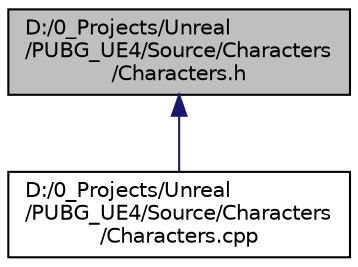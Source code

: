 digraph "D:/0_Projects/Unreal/PUBG_UE4/Source/Characters/Characters.h"
{
 // LATEX_PDF_SIZE
  edge [fontname="Helvetica",fontsize="10",labelfontname="Helvetica",labelfontsize="10"];
  node [fontname="Helvetica",fontsize="10",shape=record];
  Node1 [label="D:/0_Projects/Unreal\l/PUBG_UE4/Source/Characters\l/Characters.h",height=0.2,width=0.4,color="black", fillcolor="grey75", style="filled", fontcolor="black",tooltip=" "];
  Node1 -> Node2 [dir="back",color="midnightblue",fontsize="10",style="solid"];
  Node2 [label="D:/0_Projects/Unreal\l/PUBG_UE4/Source/Characters\l/Characters.cpp",height=0.2,width=0.4,color="black", fillcolor="white", style="filled",URL="$_characters_8cpp.html",tooltip=" "];
}
